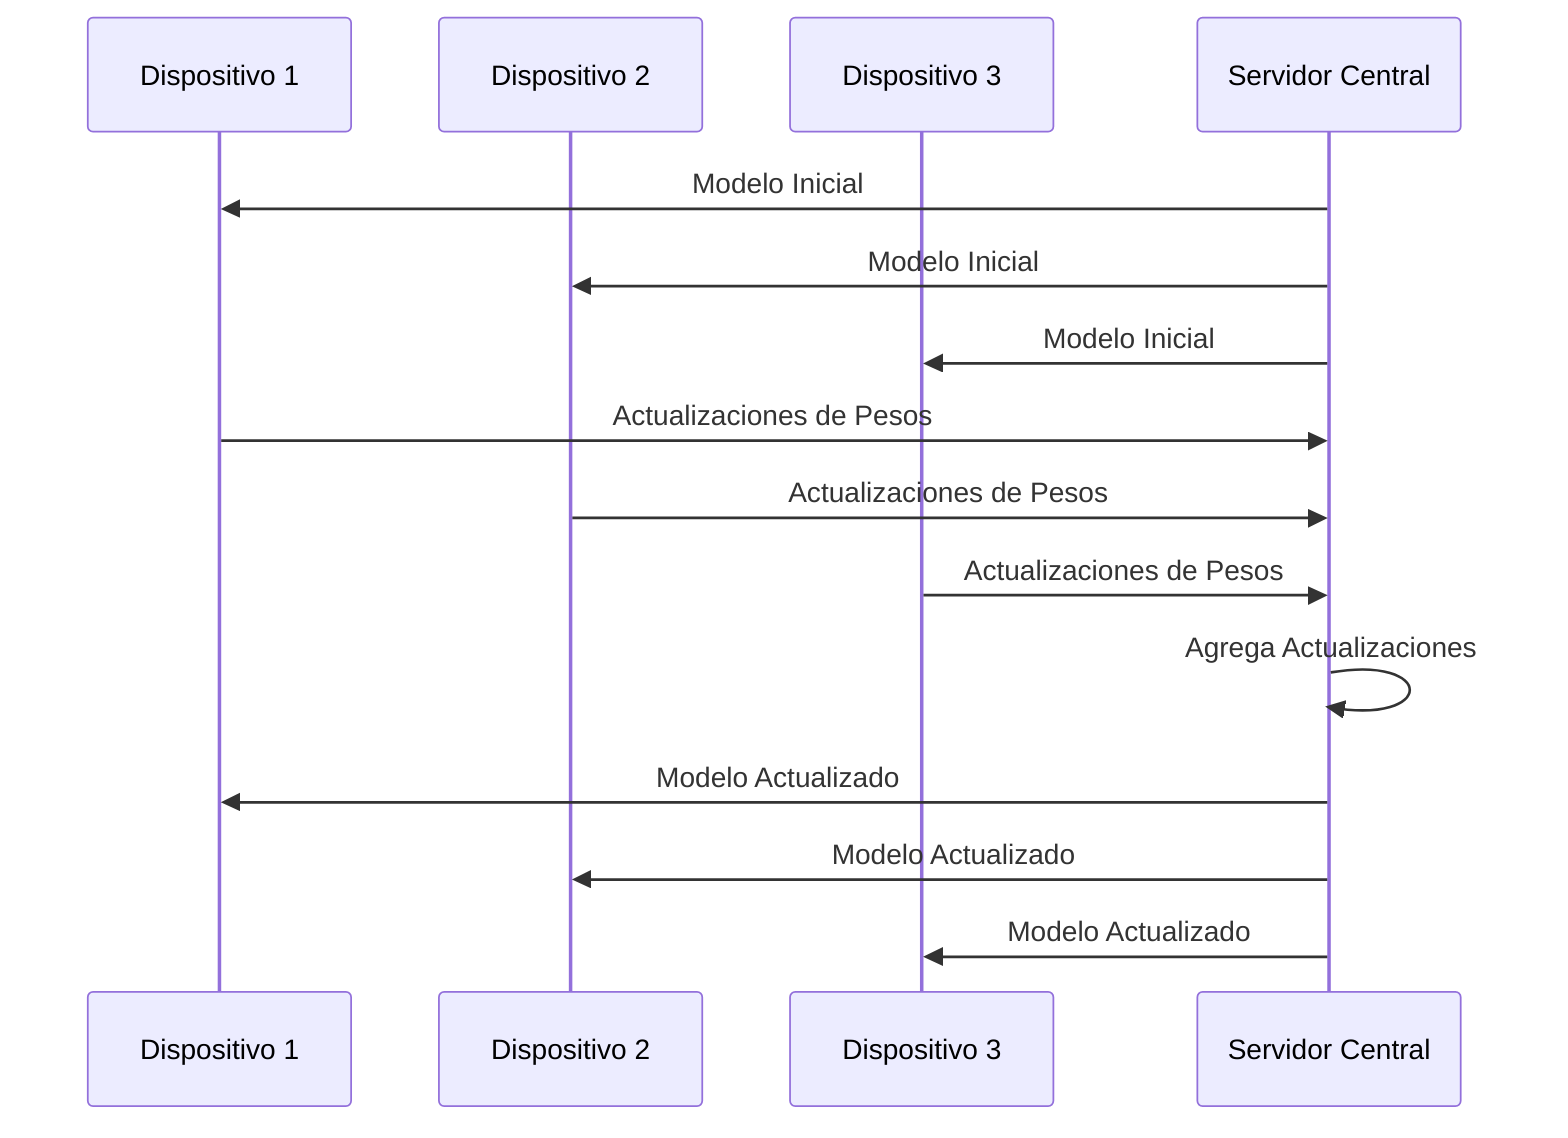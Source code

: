 sequenceDiagram
    participant Dispositivo1 as Dispositivo 1
    participant Dispositivo2 as Dispositivo 2
    participant Dispositivo3 as Dispositivo 3
    participant Servidor as Servidor Central

    Servidor->>Dispositivo1: Modelo Inicial
    Servidor->>Dispositivo2: Modelo Inicial
    Servidor->>Dispositivo3: Modelo Inicial

    Dispositivo1->>Servidor: Actualizaciones de Pesos
    Dispositivo2->>Servidor: Actualizaciones de Pesos
    Dispositivo3->>Servidor: Actualizaciones de Pesos

    Servidor->>Servidor: Agrega Actualizaciones
    Servidor->>Dispositivo1: Modelo Actualizado
    Servidor->>Dispositivo2: Modelo Actualizado
    Servidor->>Dispositivo3: Modelo Actualizado